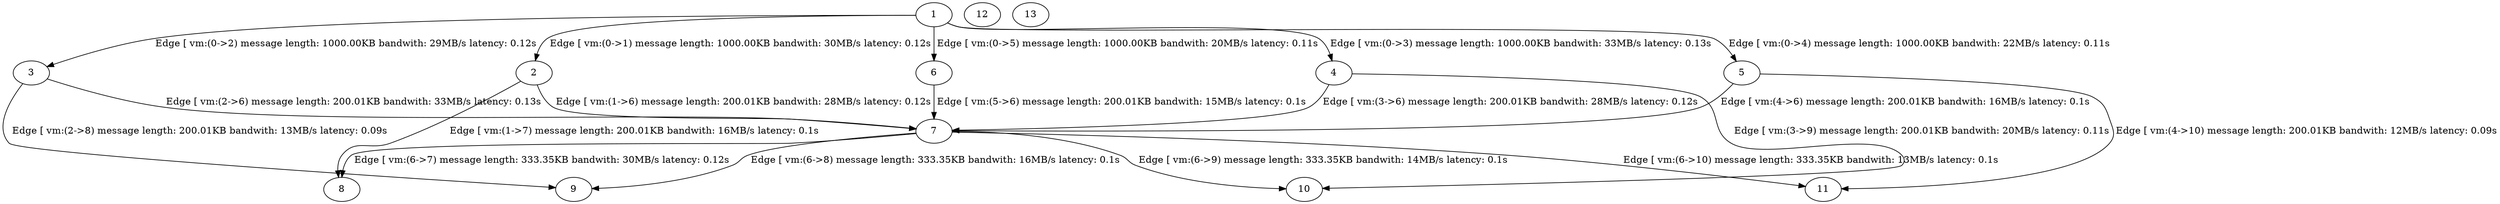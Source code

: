 digraph G {
  1 [ label="1" ];
  2 [ label="2" ];
  3 [ label="3" ];
  4 [ label="4" ];
  5 [ label="5" ];
  6 [ label="6" ];
  7 [ label="7" ];
  8 [ label="8" ];
  9 [ label="9" ];
  10 [ label="10" ];
  11 [ label="11" ];
  12 [ label="12" ];
  13 [ label="13" ];
  1 -> 2 [ label=" Edge [ vm:(0->1) message length: 1000.00KB bandwith: 30MB/s latency: 0.12s" ];
  1 -> 3 [ label=" Edge [ vm:(0->2) message length: 1000.00KB bandwith: 29MB/s latency: 0.12s" ];
  1 -> 4 [ label=" Edge [ vm:(0->3) message length: 1000.00KB bandwith: 33MB/s latency: 0.13s" ];
  1 -> 5 [ label=" Edge [ vm:(0->4) message length: 1000.00KB bandwith: 22MB/s latency: 0.11s" ];
  1 -> 6 [ label=" Edge [ vm:(0->5) message length: 1000.00KB bandwith: 20MB/s latency: 0.11s" ];
  2 -> 7 [ label=" Edge [ vm:(1->6) message length: 200.01KB bandwith: 28MB/s latency: 0.12s" ];
  2 -> 8 [ label=" Edge [ vm:(1->7) message length: 200.01KB bandwith: 16MB/s latency: 0.1s" ];
  3 -> 7 [ label=" Edge [ vm:(2->6) message length: 200.01KB bandwith: 33MB/s latency: 0.13s" ];
  3 -> 9 [ label=" Edge [ vm:(2->8) message length: 200.01KB bandwith: 13MB/s latency: 0.09s" ];
  4 -> 7 [ label=" Edge [ vm:(3->6) message length: 200.01KB bandwith: 28MB/s latency: 0.12s" ];
  4 -> 10 [ label=" Edge [ vm:(3->9) message length: 200.01KB bandwith: 20MB/s latency: 0.11s" ];
  5 -> 7 [ label=" Edge [ vm:(4->6) message length: 200.01KB bandwith: 16MB/s latency: 0.1s" ];
  5 -> 11 [ label=" Edge [ vm:(4->10) message length: 200.01KB bandwith: 12MB/s latency: 0.09s" ];
  6 -> 7 [ label=" Edge [ vm:(5->6) message length: 200.01KB bandwith: 15MB/s latency: 0.1s" ];
  7 -> 8 [ label=" Edge [ vm:(6->7) message length: 333.35KB bandwith: 30MB/s latency: 0.12s" ];
  7 -> 9 [ label=" Edge [ vm:(6->8) message length: 333.35KB bandwith: 16MB/s latency: 0.1s" ];
  7 -> 10 [ label=" Edge [ vm:(6->9) message length: 333.35KB bandwith: 14MB/s latency: 0.1s" ];
  7 -> 11 [ label=" Edge [ vm:(6->10) message length: 333.35KB bandwith: 13MB/s latency: 0.1s" ];
}
